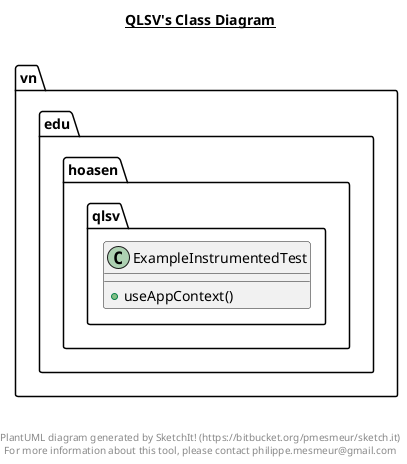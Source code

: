 @startuml

title __QLSV's Class Diagram__\n

  package vn.edu.hoasen.qlsv {
    class ExampleInstrumentedTest {
        + useAppContext()
    }
  }
  



right footer


PlantUML diagram generated by SketchIt! (https://bitbucket.org/pmesmeur/sketch.it)
For more information about this tool, please contact philippe.mesmeur@gmail.com
endfooter

@enduml
